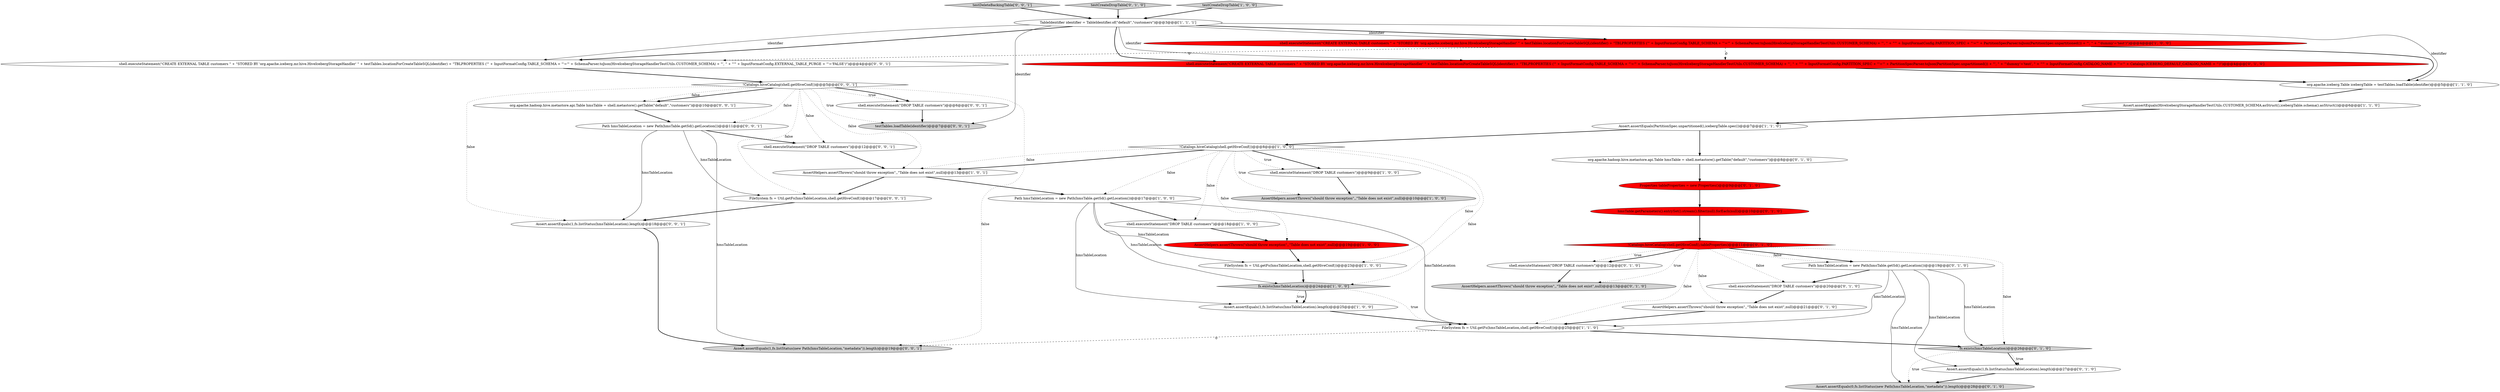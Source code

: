 digraph {
18 [style = filled, label = "org.apache.hadoop.hive.metastore.api.Table hmsTable = shell.metastore().getTable(\"default\",\"customers\")@@@8@@@['0', '1', '0']", fillcolor = white, shape = ellipse image = "AAA0AAABBB2BBB"];
32 [style = filled, label = "!Catalogs.hiveCatalog(shell.getHiveConf())@@@5@@@['0', '0', '1']", fillcolor = white, shape = diamond image = "AAA0AAABBB3BBB"];
33 [style = filled, label = "org.apache.hadoop.hive.metastore.api.Table hmsTable = shell.metastore().getTable(\"default\",\"customers\")@@@10@@@['0', '0', '1']", fillcolor = white, shape = ellipse image = "AAA0AAABBB3BBB"];
9 [style = filled, label = "!Catalogs.hiveCatalog(shell.getHiveConf())@@@8@@@['1', '0', '0']", fillcolor = white, shape = diamond image = "AAA0AAABBB1BBB"];
0 [style = filled, label = "FileSystem fs = Util.getFs(hmsTableLocation,shell.getHiveConf())@@@23@@@['1', '0', '0']", fillcolor = white, shape = ellipse image = "AAA0AAABBB1BBB"];
11 [style = filled, label = "Assert.assertEquals(1,fs.listStatus(hmsTableLocation).length)@@@25@@@['1', '0', '0']", fillcolor = white, shape = ellipse image = "AAA0AAABBB1BBB"];
2 [style = filled, label = "org.apache.iceberg.Table icebergTable = testTables.loadTable(identifier)@@@5@@@['1', '1', '0']", fillcolor = white, shape = ellipse image = "AAA0AAABBB1BBB"];
21 [style = filled, label = "!Catalogs.hiveCatalog(shell.getHiveConf(),tableProperties)@@@11@@@['0', '1', '0']", fillcolor = red, shape = diamond image = "AAA1AAABBB2BBB"];
34 [style = filled, label = "shell.executeStatement(\"CREATE EXTERNAL TABLE customers \" + \"STORED BY 'org.apache.iceberg.mr.hive.HiveIcebergStorageHandler' \" + testTables.locationForCreateTableSQL(identifier) + \"TBLPROPERTIES ('\" + InputFormatConfig.TABLE_SCHEMA + \"'='\" + SchemaParser.toJson(HiveIcebergStorageHandlerTestUtils.CUSTOMER_SCHEMA) + \"', \" + \"'\" + InputFormatConfig.EXTERNAL_TABLE_PURGE + \"'='FALSE')\")@@@4@@@['0', '0', '1']", fillcolor = white, shape = ellipse image = "AAA0AAABBB3BBB"];
37 [style = filled, label = "Assert.assertEquals(1,fs.listStatus(hmsTableLocation).length)@@@18@@@['0', '0', '1']", fillcolor = white, shape = ellipse image = "AAA0AAABBB3BBB"];
13 [style = filled, label = "AssertHelpers.assertThrows(\"should throw exception\",,\"Table does not exist\",null)@@@10@@@['1', '0', '0']", fillcolor = lightgray, shape = ellipse image = "AAA0AAABBB1BBB"];
31 [style = filled, label = "shell.executeStatement(\"DROP TABLE customers\")@@@12@@@['0', '0', '1']", fillcolor = white, shape = ellipse image = "AAA0AAABBB3BBB"];
41 [style = filled, label = "FileSystem fs = Util.getFs(hmsTableLocation,shell.getHiveConf())@@@17@@@['0', '0', '1']", fillcolor = white, shape = ellipse image = "AAA0AAABBB3BBB"];
38 [style = filled, label = "Assert.assertEquals(1,fs.listStatus(new Path(hmsTableLocation,\"metadata\")).length)@@@19@@@['0', '0', '1']", fillcolor = lightgray, shape = ellipse image = "AAA0AAABBB3BBB"];
29 [style = filled, label = "hmsTable.getParameters().entrySet().stream().filter(null).forEach(null)@@@10@@@['0', '1', '0']", fillcolor = red, shape = ellipse image = "AAA1AAABBB2BBB"];
6 [style = filled, label = "shell.executeStatement(\"CREATE EXTERNAL TABLE customers \" + \"STORED BY 'org.apache.iceberg.mr.hive.HiveIcebergStorageHandler' \" + testTables.locationForCreateTableSQL(identifier) + \"TBLPROPERTIES ('\" + InputFormatConfig.TABLE_SCHEMA + \"'='\" + SchemaParser.toJson(HiveIcebergStorageHandlerTestUtils.CUSTOMER_SCHEMA) + \"', \" + \"'\" + InputFormatConfig.PARTITION_SPEC + \"'='\" + PartitionSpecParser.toJson(PartitionSpec.unpartitioned()) + \"', \" + \"'dummy'='test')\")@@@4@@@['1', '0', '0']", fillcolor = red, shape = ellipse image = "AAA1AAABBB1BBB"];
40 [style = filled, label = "testDeleteBackingTable['0', '0', '1']", fillcolor = lightgray, shape = diamond image = "AAA0AAABBB3BBB"];
20 [style = filled, label = "fs.exists(hmsTableLocation)@@@26@@@['0', '1', '0']", fillcolor = lightgray, shape = diamond image = "AAA0AAABBB2BBB"];
26 [style = filled, label = "AssertHelpers.assertThrows(\"should throw exception\",,\"Table does not exist\",null)@@@13@@@['0', '1', '0']", fillcolor = lightgray, shape = ellipse image = "AAA0AAABBB2BBB"];
1 [style = filled, label = "fs.exists(hmsTableLocation)@@@24@@@['1', '0', '0']", fillcolor = lightgray, shape = diamond image = "AAA0AAABBB1BBB"];
19 [style = filled, label = "testCreateDropTable['0', '1', '0']", fillcolor = lightgray, shape = diamond image = "AAA0AAABBB2BBB"];
12 [style = filled, label = "FileSystem fs = Util.getFs(hmsTableLocation,shell.getHiveConf())@@@25@@@['1', '1', '0']", fillcolor = white, shape = ellipse image = "AAA0AAABBB1BBB"];
16 [style = filled, label = "Path hmsTableLocation = new Path(hmsTable.getSd().getLocation())@@@17@@@['1', '0', '0']", fillcolor = white, shape = ellipse image = "AAA0AAABBB1BBB"];
4 [style = filled, label = "AssertHelpers.assertThrows(\"should throw exception\",,\"Table does not exist\",null)@@@19@@@['1', '0', '0']", fillcolor = red, shape = ellipse image = "AAA1AAABBB1BBB"];
36 [style = filled, label = "shell.executeStatement(\"DROP TABLE customers\")@@@6@@@['0', '0', '1']", fillcolor = white, shape = ellipse image = "AAA0AAABBB3BBB"];
10 [style = filled, label = "shell.executeStatement(\"DROP TABLE customers\")@@@9@@@['1', '0', '0']", fillcolor = white, shape = ellipse image = "AAA0AAABBB1BBB"];
22 [style = filled, label = "shell.executeStatement(\"DROP TABLE customers\")@@@12@@@['0', '1', '0']", fillcolor = white, shape = ellipse image = "AAA0AAABBB2BBB"];
17 [style = filled, label = "shell.executeStatement(\"CREATE EXTERNAL TABLE customers \" + \"STORED BY 'org.apache.iceberg.mr.hive.HiveIcebergStorageHandler' \" + testTables.locationForCreateTableSQL(identifier) + \"TBLPROPERTIES ('\" + InputFormatConfig.TABLE_SCHEMA + \"'='\" + SchemaParser.toJson(HiveIcebergStorageHandlerTestUtils.CUSTOMER_SCHEMA) + \"', \" + \"'\" + InputFormatConfig.PARTITION_SPEC + \"'='\" + PartitionSpecParser.toJson(PartitionSpec.unpartitioned()) + \"', \" + \"'dummy'='test', \" + \"'\" + InputFormatConfig.CATALOG_NAME + \"'='\" + Catalogs.ICEBERG_DEFAULT_CATALOG_NAME + \"')\")@@@4@@@['0', '1', '0']", fillcolor = red, shape = ellipse image = "AAA1AAABBB2BBB"];
24 [style = filled, label = "AssertHelpers.assertThrows(\"should throw exception\",,\"Table does not exist\",null)@@@21@@@['0', '1', '0']", fillcolor = white, shape = ellipse image = "AAA0AAABBB2BBB"];
35 [style = filled, label = "testTables.loadTable(identifier)@@@7@@@['0', '0', '1']", fillcolor = lightgray, shape = ellipse image = "AAA0AAABBB3BBB"];
39 [style = filled, label = "Path hmsTableLocation = new Path(hmsTable.getSd().getLocation())@@@11@@@['0', '0', '1']", fillcolor = white, shape = ellipse image = "AAA0AAABBB3BBB"];
28 [style = filled, label = "Properties tableProperties = new Properties()@@@9@@@['0', '1', '0']", fillcolor = red, shape = ellipse image = "AAA1AAABBB2BBB"];
25 [style = filled, label = "Path hmsTableLocation = new Path(hmsTable.getSd().getLocation())@@@19@@@['0', '1', '0']", fillcolor = white, shape = ellipse image = "AAA0AAABBB2BBB"];
3 [style = filled, label = "Assert.assertEquals(HiveIcebergStorageHandlerTestUtils.CUSTOMER_SCHEMA.asStruct(),icebergTable.schema().asStruct())@@@6@@@['1', '1', '0']", fillcolor = white, shape = ellipse image = "AAA0AAABBB1BBB"];
14 [style = filled, label = "TableIdentifier identifier = TableIdentifier.of(\"default\",\"customers\")@@@3@@@['1', '1', '1']", fillcolor = white, shape = ellipse image = "AAA0AAABBB1BBB"];
23 [style = filled, label = "Assert.assertEquals(1,fs.listStatus(hmsTableLocation).length)@@@27@@@['0', '1', '0']", fillcolor = white, shape = ellipse image = "AAA0AAABBB2BBB"];
7 [style = filled, label = "Assert.assertEquals(PartitionSpec.unpartitioned(),icebergTable.spec())@@@7@@@['1', '1', '0']", fillcolor = white, shape = ellipse image = "AAA0AAABBB1BBB"];
27 [style = filled, label = "Assert.assertEquals(0,fs.listStatus(new Path(hmsTableLocation,\"metadata\")).length)@@@28@@@['0', '1', '0']", fillcolor = lightgray, shape = ellipse image = "AAA0AAABBB2BBB"];
8 [style = filled, label = "shell.executeStatement(\"DROP TABLE customers\")@@@18@@@['1', '0', '0']", fillcolor = white, shape = ellipse image = "AAA0AAABBB1BBB"];
15 [style = filled, label = "AssertHelpers.assertThrows(\"should throw exception\",,\"Table does not exist\",null)@@@13@@@['1', '0', '1']", fillcolor = white, shape = ellipse image = "AAA0AAABBB1BBB"];
5 [style = filled, label = "testCreateDropTable['1', '0', '0']", fillcolor = lightgray, shape = diamond image = "AAA0AAABBB1BBB"];
30 [style = filled, label = "shell.executeStatement(\"DROP TABLE customers\")@@@20@@@['0', '1', '0']", fillcolor = white, shape = ellipse image = "AAA0AAABBB2BBB"];
12->38 [style = dashed, label="0"];
32->38 [style = dotted, label="false"];
25->30 [style = bold, label=""];
25->20 [style = solid, label="hmsTableLocation"];
9->0 [style = dotted, label="false"];
20->27 [style = dotted, label="true"];
14->17 [style = bold, label=""];
14->35 [style = solid, label="identifier"];
39->37 [style = solid, label="hmsTableLocation"];
9->10 [style = bold, label=""];
6->34 [style = dashed, label="0"];
9->4 [style = dotted, label="false"];
7->9 [style = bold, label=""];
21->26 [style = dotted, label="true"];
39->31 [style = bold, label=""];
37->38 [style = bold, label=""];
1->12 [style = dotted, label="true"];
15->41 [style = bold, label=""];
34->32 [style = bold, label=""];
8->4 [style = bold, label=""];
9->1 [style = dotted, label="false"];
9->15 [style = dotted, label="false"];
25->27 [style = solid, label="hmsTableLocation"];
32->35 [style = dotted, label="true"];
21->20 [style = dotted, label="false"];
41->37 [style = bold, label=""];
21->22 [style = dotted, label="true"];
11->12 [style = bold, label=""];
6->17 [style = dashed, label="0"];
21->25 [style = bold, label=""];
32->36 [style = dotted, label="true"];
21->24 [style = dotted, label="false"];
18->28 [style = bold, label=""];
4->0 [style = bold, label=""];
1->11 [style = bold, label=""];
6->2 [style = bold, label=""];
32->41 [style = dotted, label="false"];
9->8 [style = dotted, label="false"];
20->23 [style = bold, label=""];
39->38 [style = solid, label="hmsTableLocation"];
17->2 [style = bold, label=""];
3->7 [style = bold, label=""];
21->22 [style = bold, label=""];
9->13 [style = dotted, label="true"];
32->36 [style = bold, label=""];
36->35 [style = bold, label=""];
9->10 [style = dotted, label="true"];
25->23 [style = solid, label="hmsTableLocation"];
14->6 [style = bold, label=""];
28->29 [style = bold, label=""];
22->26 [style = bold, label=""];
30->24 [style = bold, label=""];
24->12 [style = bold, label=""];
16->8 [style = bold, label=""];
2->3 [style = bold, label=""];
12->20 [style = bold, label=""];
32->31 [style = dotted, label="false"];
32->37 [style = dotted, label="false"];
29->21 [style = bold, label=""];
32->33 [style = bold, label=""];
21->30 [style = dotted, label="false"];
19->14 [style = bold, label=""];
16->11 [style = solid, label="hmsTableLocation"];
10->13 [style = bold, label=""];
21->25 [style = dotted, label="false"];
0->1 [style = bold, label=""];
20->23 [style = dotted, label="true"];
32->39 [style = dotted, label="false"];
7->18 [style = bold, label=""];
40->14 [style = bold, label=""];
14->34 [style = solid, label="identifier"];
25->12 [style = solid, label="hmsTableLocation"];
14->6 [style = solid, label="identifier"];
32->33 [style = dotted, label="false"];
23->27 [style = bold, label=""];
39->41 [style = solid, label="hmsTableLocation"];
1->11 [style = dotted, label="true"];
16->12 [style = solid, label="hmsTableLocation"];
14->34 [style = bold, label=""];
5->14 [style = bold, label=""];
14->17 [style = solid, label="identifier"];
15->16 [style = bold, label=""];
9->16 [style = dotted, label="false"];
31->15 [style = bold, label=""];
14->2 [style = solid, label="identifier"];
33->39 [style = bold, label=""];
9->15 [style = bold, label=""];
21->12 [style = dotted, label="false"];
32->15 [style = dotted, label="false"];
16->1 [style = solid, label="hmsTableLocation"];
16->0 [style = solid, label="hmsTableLocation"];
}
